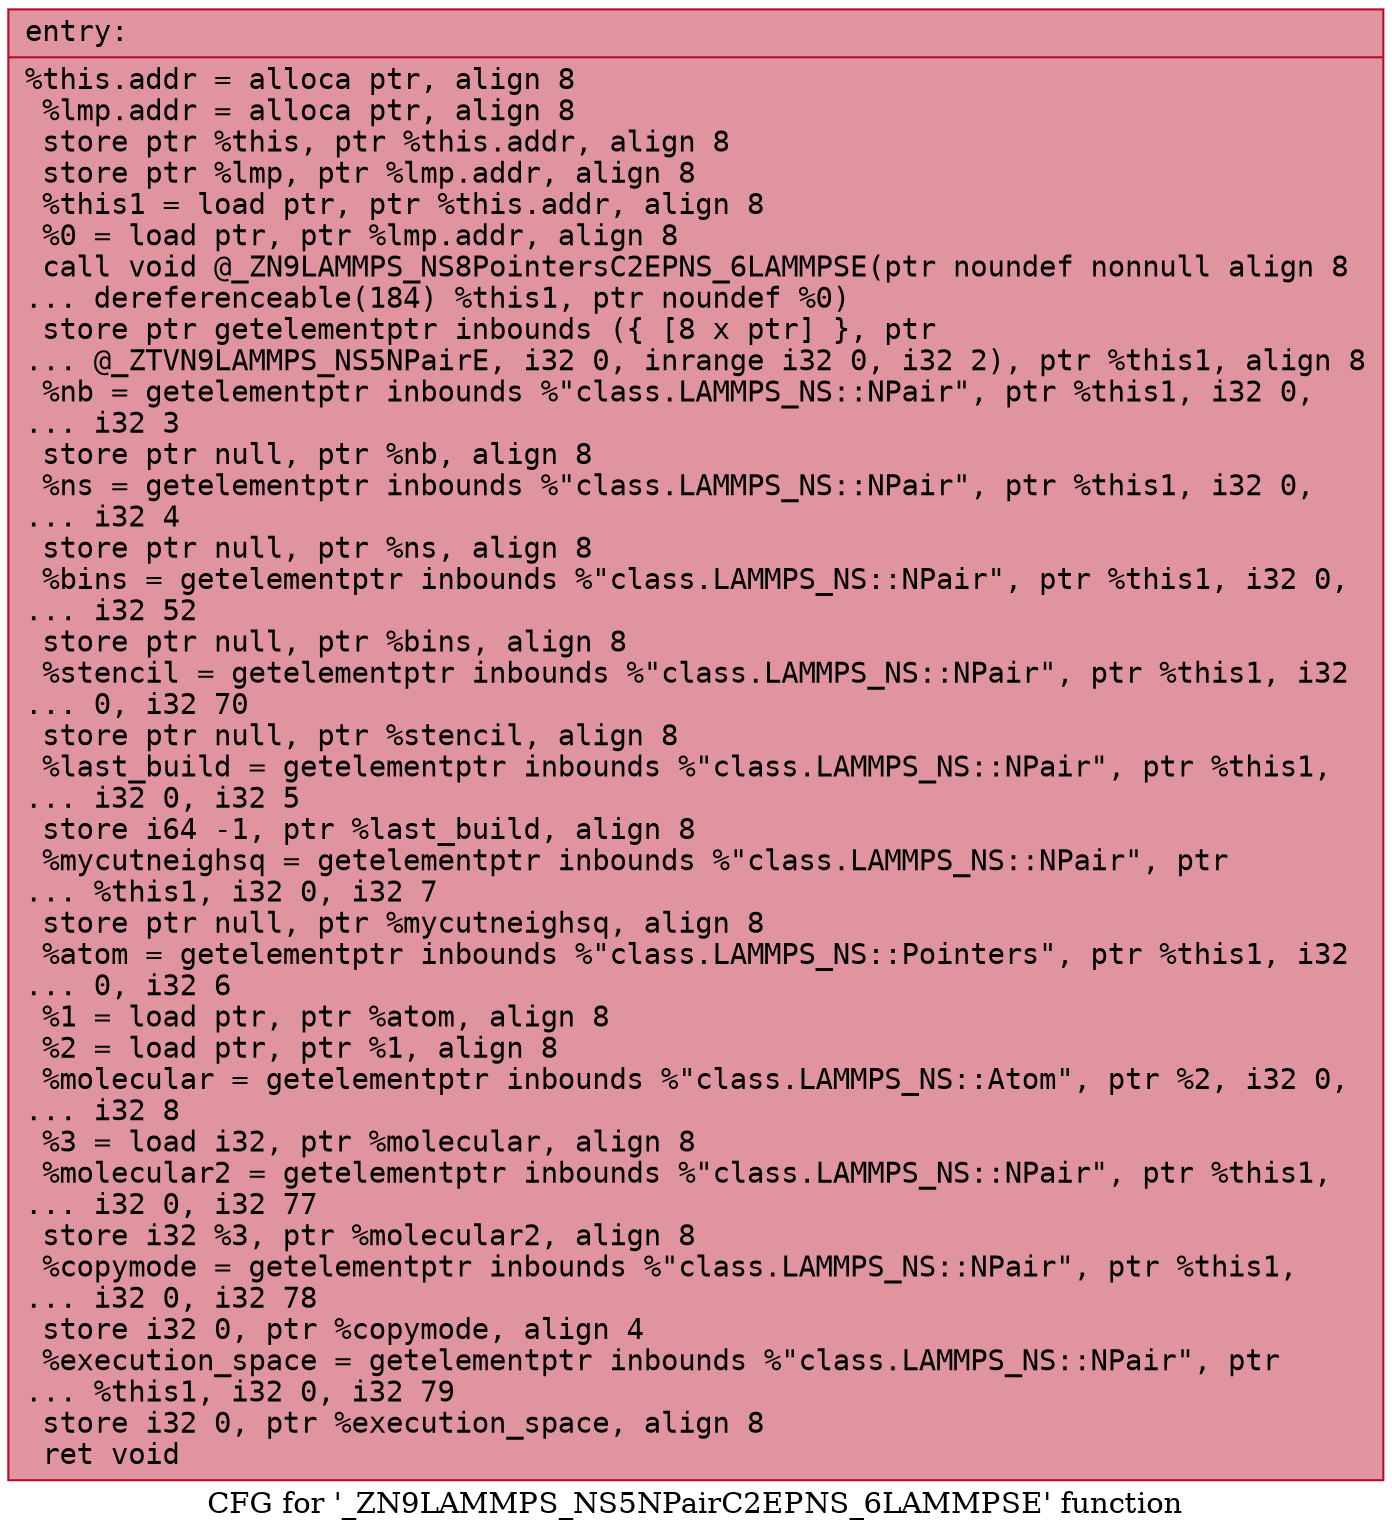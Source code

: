 digraph "CFG for '_ZN9LAMMPS_NS5NPairC2EPNS_6LAMMPSE' function" {
	label="CFG for '_ZN9LAMMPS_NS5NPairC2EPNS_6LAMMPSE' function";

	Node0x5584d48436a0 [shape=record,color="#b70d28ff", style=filled, fillcolor="#b70d2870" fontname="Courier",label="{entry:\l|  %this.addr = alloca ptr, align 8\l  %lmp.addr = alloca ptr, align 8\l  store ptr %this, ptr %this.addr, align 8\l  store ptr %lmp, ptr %lmp.addr, align 8\l  %this1 = load ptr, ptr %this.addr, align 8\l  %0 = load ptr, ptr %lmp.addr, align 8\l  call void @_ZN9LAMMPS_NS8PointersC2EPNS_6LAMMPSE(ptr noundef nonnull align 8\l... dereferenceable(184) %this1, ptr noundef %0)\l  store ptr getelementptr inbounds (\{ [8 x ptr] \}, ptr\l... @_ZTVN9LAMMPS_NS5NPairE, i32 0, inrange i32 0, i32 2), ptr %this1, align 8\l  %nb = getelementptr inbounds %\"class.LAMMPS_NS::NPair\", ptr %this1, i32 0,\l... i32 3\l  store ptr null, ptr %nb, align 8\l  %ns = getelementptr inbounds %\"class.LAMMPS_NS::NPair\", ptr %this1, i32 0,\l... i32 4\l  store ptr null, ptr %ns, align 8\l  %bins = getelementptr inbounds %\"class.LAMMPS_NS::NPair\", ptr %this1, i32 0,\l... i32 52\l  store ptr null, ptr %bins, align 8\l  %stencil = getelementptr inbounds %\"class.LAMMPS_NS::NPair\", ptr %this1, i32\l... 0, i32 70\l  store ptr null, ptr %stencil, align 8\l  %last_build = getelementptr inbounds %\"class.LAMMPS_NS::NPair\", ptr %this1,\l... i32 0, i32 5\l  store i64 -1, ptr %last_build, align 8\l  %mycutneighsq = getelementptr inbounds %\"class.LAMMPS_NS::NPair\", ptr\l... %this1, i32 0, i32 7\l  store ptr null, ptr %mycutneighsq, align 8\l  %atom = getelementptr inbounds %\"class.LAMMPS_NS::Pointers\", ptr %this1, i32\l... 0, i32 6\l  %1 = load ptr, ptr %atom, align 8\l  %2 = load ptr, ptr %1, align 8\l  %molecular = getelementptr inbounds %\"class.LAMMPS_NS::Atom\", ptr %2, i32 0,\l... i32 8\l  %3 = load i32, ptr %molecular, align 8\l  %molecular2 = getelementptr inbounds %\"class.LAMMPS_NS::NPair\", ptr %this1,\l... i32 0, i32 77\l  store i32 %3, ptr %molecular2, align 8\l  %copymode = getelementptr inbounds %\"class.LAMMPS_NS::NPair\", ptr %this1,\l... i32 0, i32 78\l  store i32 0, ptr %copymode, align 4\l  %execution_space = getelementptr inbounds %\"class.LAMMPS_NS::NPair\", ptr\l... %this1, i32 0, i32 79\l  store i32 0, ptr %execution_space, align 8\l  ret void\l}"];
}
